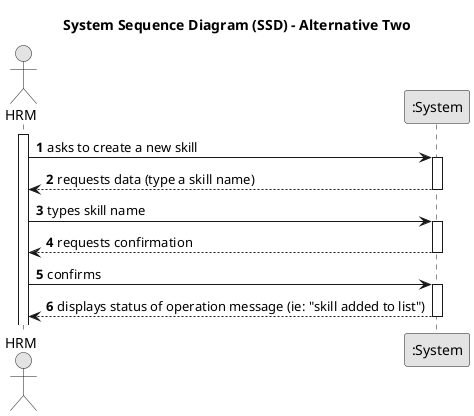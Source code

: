 @startuml
skinparam monochrome true
skinparam packageStyle rectangle
skinparam shadowing false

title System Sequence Diagram (SSD) - Alternative Two

autonumber

actor "HRM" as Employee
participant ":System" as System

activate Employee

    Employee -> System : asks to create a new skill
    activate System

    System --> Employee : requests data (type a skill name)
    deactivate System

    Employee -> System : types skill name
    activate System

    Employee <-- System : requests confirmation
    deactivate System

    Employee -> System : confirms
    activate System

    System --> Employee : displays status of operation message (ie: "skill added to list")
    deactivate System

@enduml